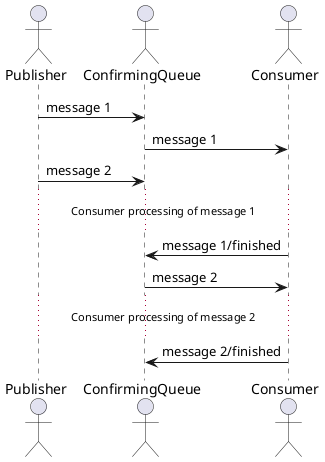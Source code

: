 @startuml

actor Publisher
actor ConfirmingQueue
actor Consumer

Publisher -> ConfirmingQueue: message 1
ConfirmingQueue -> Consumer: message 1
Publisher -> ConfirmingQueue: message 2

... Consumer processing of message 1 ...
ConfirmingQueue <- Consumer: message 1/finished
ConfirmingQueue -> Consumer: message 2

... Consumer processing of message 2 ...
ConfirmingQueue <- Consumer: message 2/finished

@enduml
